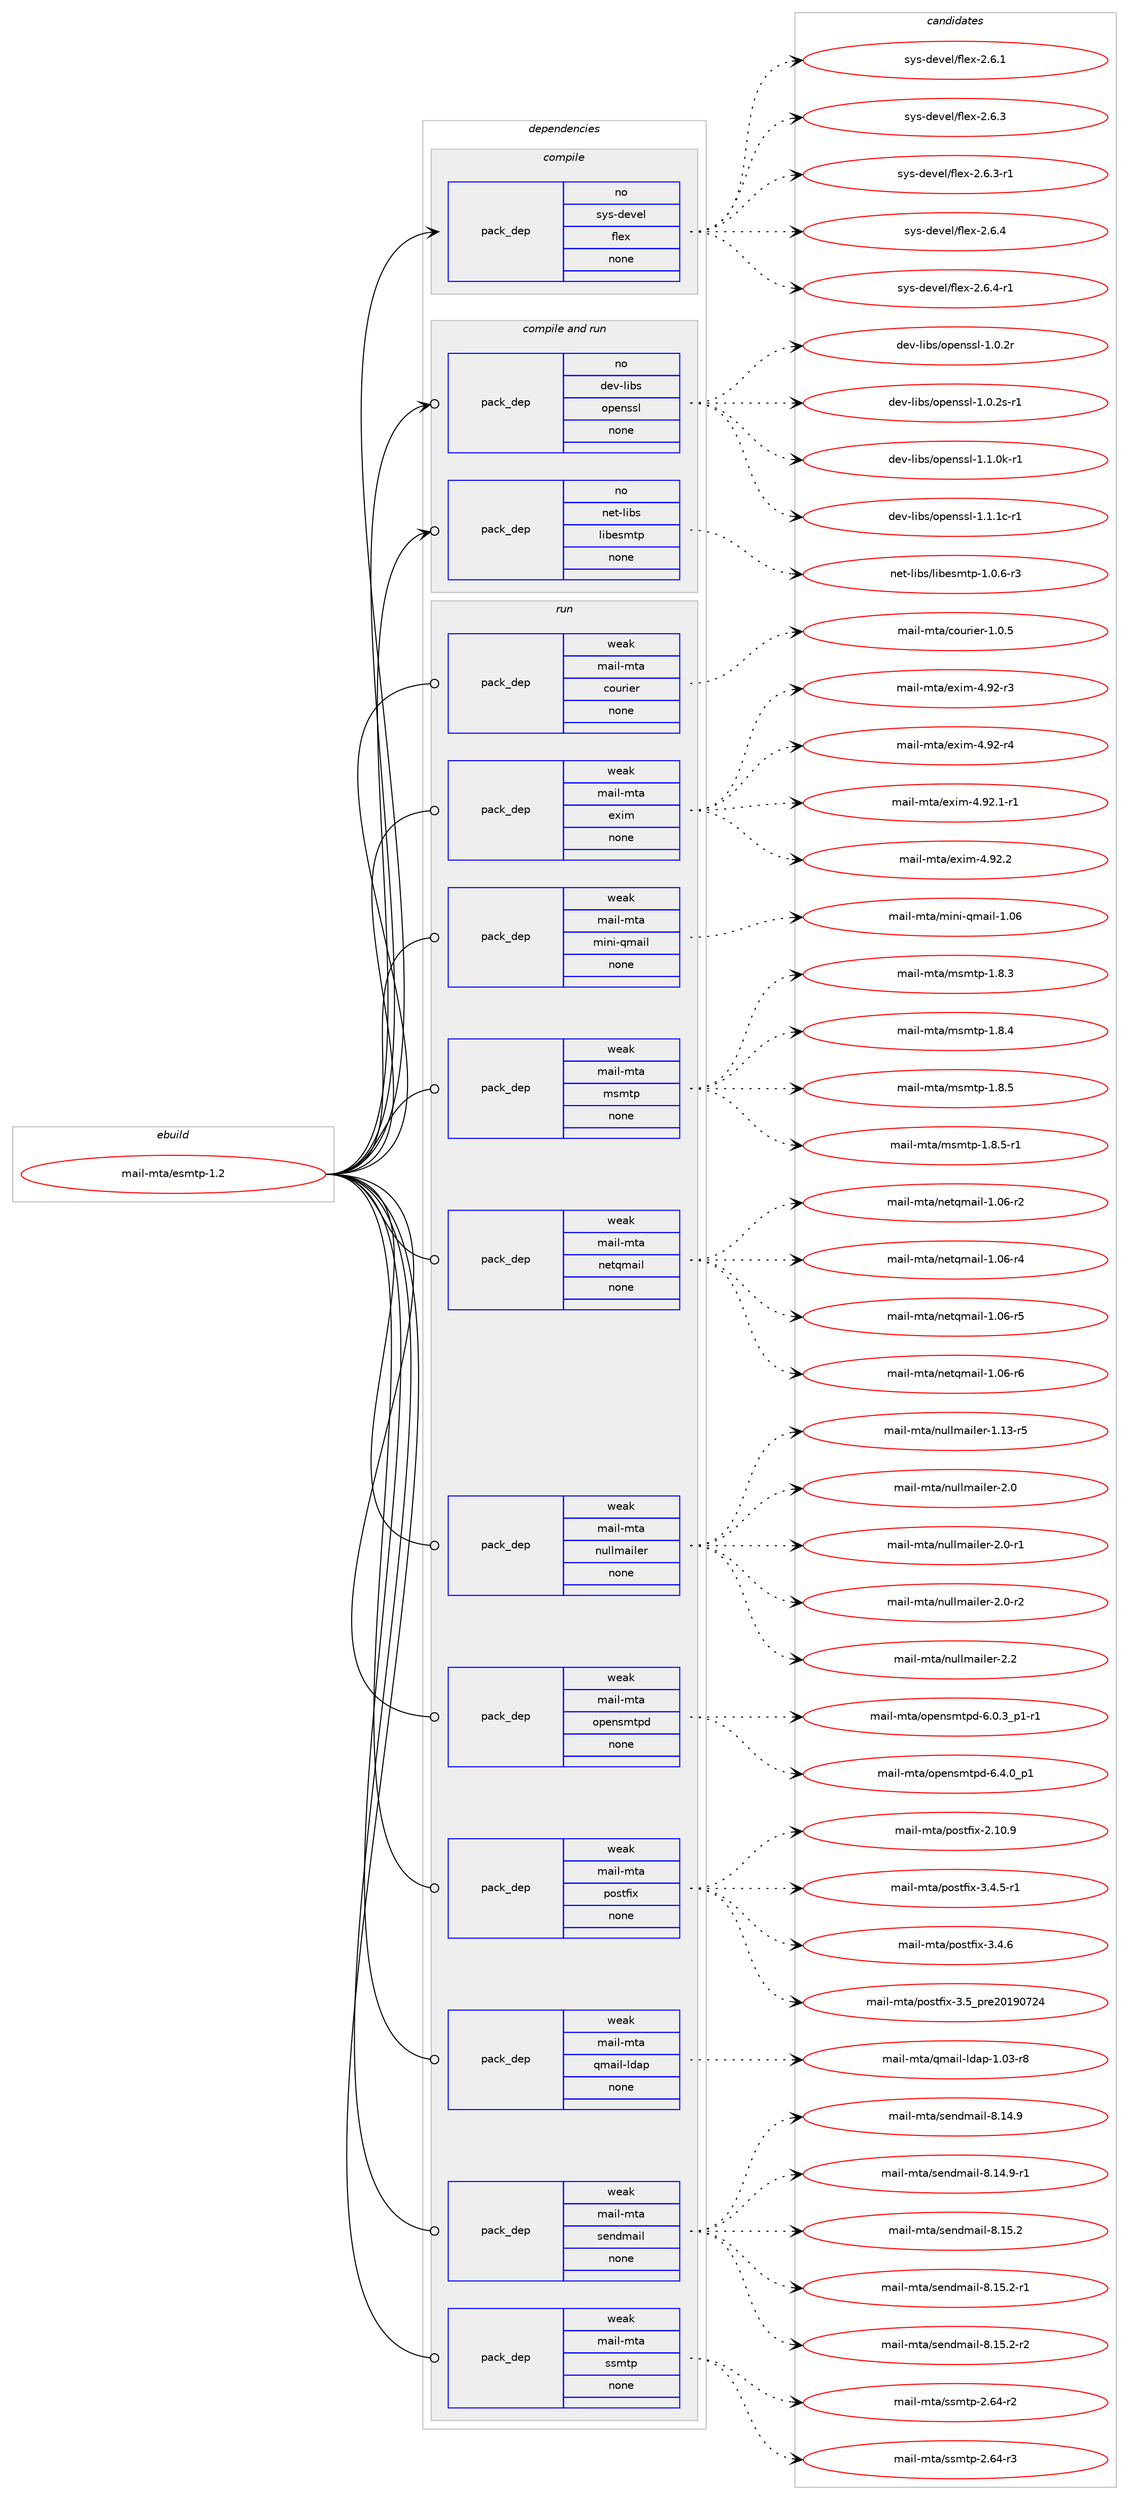 digraph prolog {

# *************
# Graph options
# *************

newrank=true;
concentrate=true;
compound=true;
graph [rankdir=LR,fontname=Helvetica,fontsize=10,ranksep=1.5];#, ranksep=2.5, nodesep=0.2];
edge  [arrowhead=vee];
node  [fontname=Helvetica,fontsize=10];

# **********
# The ebuild
# **********

subgraph cluster_leftcol {
color=gray;
rank=same;
label=<<i>ebuild</i>>;
id [label="mail-mta/esmtp-1.2", color=red, width=4, href="../mail-mta/esmtp-1.2.svg"];
}

# ****************
# The dependencies
# ****************

subgraph cluster_midcol {
color=gray;
label=<<i>dependencies</i>>;
subgraph cluster_compile {
fillcolor="#eeeeee";
style=filled;
label=<<i>compile</i>>;
subgraph pack218 {
dependency230 [label=<<TABLE BORDER="0" CELLBORDER="1" CELLSPACING="0" CELLPADDING="4" WIDTH="220"><TR><TD ROWSPAN="6" CELLPADDING="30">pack_dep</TD></TR><TR><TD WIDTH="110">no</TD></TR><TR><TD>sys-devel</TD></TR><TR><TD>flex</TD></TR><TR><TD>none</TD></TR><TR><TD></TD></TR></TABLE>>, shape=none, color=blue];
}
id:e -> dependency230:w [weight=20,style="solid",arrowhead="vee"];
}
subgraph cluster_compileandrun {
fillcolor="#eeeeee";
style=filled;
label=<<i>compile and run</i>>;
subgraph pack219 {
dependency231 [label=<<TABLE BORDER="0" CELLBORDER="1" CELLSPACING="0" CELLPADDING="4" WIDTH="220"><TR><TD ROWSPAN="6" CELLPADDING="30">pack_dep</TD></TR><TR><TD WIDTH="110">no</TD></TR><TR><TD>dev-libs</TD></TR><TR><TD>openssl</TD></TR><TR><TD>none</TD></TR><TR><TD></TD></TR></TABLE>>, shape=none, color=blue];
}
id:e -> dependency231:w [weight=20,style="solid",arrowhead="odotvee"];
subgraph pack220 {
dependency232 [label=<<TABLE BORDER="0" CELLBORDER="1" CELLSPACING="0" CELLPADDING="4" WIDTH="220"><TR><TD ROWSPAN="6" CELLPADDING="30">pack_dep</TD></TR><TR><TD WIDTH="110">no</TD></TR><TR><TD>net-libs</TD></TR><TR><TD>libesmtp</TD></TR><TR><TD>none</TD></TR><TR><TD></TD></TR></TABLE>>, shape=none, color=blue];
}
id:e -> dependency232:w [weight=20,style="solid",arrowhead="odotvee"];
}
subgraph cluster_run {
fillcolor="#eeeeee";
style=filled;
label=<<i>run</i>>;
subgraph pack221 {
dependency233 [label=<<TABLE BORDER="0" CELLBORDER="1" CELLSPACING="0" CELLPADDING="4" WIDTH="220"><TR><TD ROWSPAN="6" CELLPADDING="30">pack_dep</TD></TR><TR><TD WIDTH="110">weak</TD></TR><TR><TD>mail-mta</TD></TR><TR><TD>courier</TD></TR><TR><TD>none</TD></TR><TR><TD></TD></TR></TABLE>>, shape=none, color=blue];
}
id:e -> dependency233:w [weight=20,style="solid",arrowhead="odot"];
subgraph pack222 {
dependency234 [label=<<TABLE BORDER="0" CELLBORDER="1" CELLSPACING="0" CELLPADDING="4" WIDTH="220"><TR><TD ROWSPAN="6" CELLPADDING="30">pack_dep</TD></TR><TR><TD WIDTH="110">weak</TD></TR><TR><TD>mail-mta</TD></TR><TR><TD>exim</TD></TR><TR><TD>none</TD></TR><TR><TD></TD></TR></TABLE>>, shape=none, color=blue];
}
id:e -> dependency234:w [weight=20,style="solid",arrowhead="odot"];
subgraph pack223 {
dependency235 [label=<<TABLE BORDER="0" CELLBORDER="1" CELLSPACING="0" CELLPADDING="4" WIDTH="220"><TR><TD ROWSPAN="6" CELLPADDING="30">pack_dep</TD></TR><TR><TD WIDTH="110">weak</TD></TR><TR><TD>mail-mta</TD></TR><TR><TD>mini-qmail</TD></TR><TR><TD>none</TD></TR><TR><TD></TD></TR></TABLE>>, shape=none, color=blue];
}
id:e -> dependency235:w [weight=20,style="solid",arrowhead="odot"];
subgraph pack224 {
dependency236 [label=<<TABLE BORDER="0" CELLBORDER="1" CELLSPACING="0" CELLPADDING="4" WIDTH="220"><TR><TD ROWSPAN="6" CELLPADDING="30">pack_dep</TD></TR><TR><TD WIDTH="110">weak</TD></TR><TR><TD>mail-mta</TD></TR><TR><TD>msmtp</TD></TR><TR><TD>none</TD></TR><TR><TD></TD></TR></TABLE>>, shape=none, color=blue];
}
id:e -> dependency236:w [weight=20,style="solid",arrowhead="odot"];
subgraph pack225 {
dependency237 [label=<<TABLE BORDER="0" CELLBORDER="1" CELLSPACING="0" CELLPADDING="4" WIDTH="220"><TR><TD ROWSPAN="6" CELLPADDING="30">pack_dep</TD></TR><TR><TD WIDTH="110">weak</TD></TR><TR><TD>mail-mta</TD></TR><TR><TD>netqmail</TD></TR><TR><TD>none</TD></TR><TR><TD></TD></TR></TABLE>>, shape=none, color=blue];
}
id:e -> dependency237:w [weight=20,style="solid",arrowhead="odot"];
subgraph pack226 {
dependency238 [label=<<TABLE BORDER="0" CELLBORDER="1" CELLSPACING="0" CELLPADDING="4" WIDTH="220"><TR><TD ROWSPAN="6" CELLPADDING="30">pack_dep</TD></TR><TR><TD WIDTH="110">weak</TD></TR><TR><TD>mail-mta</TD></TR><TR><TD>nullmailer</TD></TR><TR><TD>none</TD></TR><TR><TD></TD></TR></TABLE>>, shape=none, color=blue];
}
id:e -> dependency238:w [weight=20,style="solid",arrowhead="odot"];
subgraph pack227 {
dependency239 [label=<<TABLE BORDER="0" CELLBORDER="1" CELLSPACING="0" CELLPADDING="4" WIDTH="220"><TR><TD ROWSPAN="6" CELLPADDING="30">pack_dep</TD></TR><TR><TD WIDTH="110">weak</TD></TR><TR><TD>mail-mta</TD></TR><TR><TD>opensmtpd</TD></TR><TR><TD>none</TD></TR><TR><TD></TD></TR></TABLE>>, shape=none, color=blue];
}
id:e -> dependency239:w [weight=20,style="solid",arrowhead="odot"];
subgraph pack228 {
dependency240 [label=<<TABLE BORDER="0" CELLBORDER="1" CELLSPACING="0" CELLPADDING="4" WIDTH="220"><TR><TD ROWSPAN="6" CELLPADDING="30">pack_dep</TD></TR><TR><TD WIDTH="110">weak</TD></TR><TR><TD>mail-mta</TD></TR><TR><TD>postfix</TD></TR><TR><TD>none</TD></TR><TR><TD></TD></TR></TABLE>>, shape=none, color=blue];
}
id:e -> dependency240:w [weight=20,style="solid",arrowhead="odot"];
subgraph pack229 {
dependency241 [label=<<TABLE BORDER="0" CELLBORDER="1" CELLSPACING="0" CELLPADDING="4" WIDTH="220"><TR><TD ROWSPAN="6" CELLPADDING="30">pack_dep</TD></TR><TR><TD WIDTH="110">weak</TD></TR><TR><TD>mail-mta</TD></TR><TR><TD>qmail-ldap</TD></TR><TR><TD>none</TD></TR><TR><TD></TD></TR></TABLE>>, shape=none, color=blue];
}
id:e -> dependency241:w [weight=20,style="solid",arrowhead="odot"];
subgraph pack230 {
dependency242 [label=<<TABLE BORDER="0" CELLBORDER="1" CELLSPACING="0" CELLPADDING="4" WIDTH="220"><TR><TD ROWSPAN="6" CELLPADDING="30">pack_dep</TD></TR><TR><TD WIDTH="110">weak</TD></TR><TR><TD>mail-mta</TD></TR><TR><TD>sendmail</TD></TR><TR><TD>none</TD></TR><TR><TD></TD></TR></TABLE>>, shape=none, color=blue];
}
id:e -> dependency242:w [weight=20,style="solid",arrowhead="odot"];
subgraph pack231 {
dependency243 [label=<<TABLE BORDER="0" CELLBORDER="1" CELLSPACING="0" CELLPADDING="4" WIDTH="220"><TR><TD ROWSPAN="6" CELLPADDING="30">pack_dep</TD></TR><TR><TD WIDTH="110">weak</TD></TR><TR><TD>mail-mta</TD></TR><TR><TD>ssmtp</TD></TR><TR><TD>none</TD></TR><TR><TD></TD></TR></TABLE>>, shape=none, color=blue];
}
id:e -> dependency243:w [weight=20,style="solid",arrowhead="odot"];
}
}

# **************
# The candidates
# **************

subgraph cluster_choices {
rank=same;
color=gray;
label=<<i>candidates</i>>;

subgraph choice218 {
color=black;
nodesep=1;
choice1151211154510010111810110847102108101120455046544649 [label="sys-devel/flex-2.6.1", color=red, width=4,href="../sys-devel/flex-2.6.1.svg"];
choice1151211154510010111810110847102108101120455046544651 [label="sys-devel/flex-2.6.3", color=red, width=4,href="../sys-devel/flex-2.6.3.svg"];
choice11512111545100101118101108471021081011204550465446514511449 [label="sys-devel/flex-2.6.3-r1", color=red, width=4,href="../sys-devel/flex-2.6.3-r1.svg"];
choice1151211154510010111810110847102108101120455046544652 [label="sys-devel/flex-2.6.4", color=red, width=4,href="../sys-devel/flex-2.6.4.svg"];
choice11512111545100101118101108471021081011204550465446524511449 [label="sys-devel/flex-2.6.4-r1", color=red, width=4,href="../sys-devel/flex-2.6.4-r1.svg"];
dependency230:e -> choice1151211154510010111810110847102108101120455046544649:w [style=dotted,weight="100"];
dependency230:e -> choice1151211154510010111810110847102108101120455046544651:w [style=dotted,weight="100"];
dependency230:e -> choice11512111545100101118101108471021081011204550465446514511449:w [style=dotted,weight="100"];
dependency230:e -> choice1151211154510010111810110847102108101120455046544652:w [style=dotted,weight="100"];
dependency230:e -> choice11512111545100101118101108471021081011204550465446524511449:w [style=dotted,weight="100"];
}
subgraph choice219 {
color=black;
nodesep=1;
choice100101118451081059811547111112101110115115108454946484650114 [label="dev-libs/openssl-1.0.2r", color=red, width=4,href="../dev-libs/openssl-1.0.2r.svg"];
choice1001011184510810598115471111121011101151151084549464846501154511449 [label="dev-libs/openssl-1.0.2s-r1", color=red, width=4,href="../dev-libs/openssl-1.0.2s-r1.svg"];
choice1001011184510810598115471111121011101151151084549464946481074511449 [label="dev-libs/openssl-1.1.0k-r1", color=red, width=4,href="../dev-libs/openssl-1.1.0k-r1.svg"];
choice100101118451081059811547111112101110115115108454946494649994511449 [label="dev-libs/openssl-1.1.1c-r1", color=red, width=4,href="../dev-libs/openssl-1.1.1c-r1.svg"];
dependency231:e -> choice100101118451081059811547111112101110115115108454946484650114:w [style=dotted,weight="100"];
dependency231:e -> choice1001011184510810598115471111121011101151151084549464846501154511449:w [style=dotted,weight="100"];
dependency231:e -> choice1001011184510810598115471111121011101151151084549464946481074511449:w [style=dotted,weight="100"];
dependency231:e -> choice100101118451081059811547111112101110115115108454946494649994511449:w [style=dotted,weight="100"];
}
subgraph choice220 {
color=black;
nodesep=1;
choice110101116451081059811547108105981011151091161124549464846544511451 [label="net-libs/libesmtp-1.0.6-r3", color=red, width=4,href="../net-libs/libesmtp-1.0.6-r3.svg"];
dependency232:e -> choice110101116451081059811547108105981011151091161124549464846544511451:w [style=dotted,weight="100"];
}
subgraph choice221 {
color=black;
nodesep=1;
choice1099710510845109116974799111117114105101114454946484653 [label="mail-mta/courier-1.0.5", color=red, width=4,href="../mail-mta/courier-1.0.5.svg"];
dependency233:e -> choice1099710510845109116974799111117114105101114454946484653:w [style=dotted,weight="100"];
}
subgraph choice222 {
color=black;
nodesep=1;
choice1099710510845109116974710112010510945524657504511451 [label="mail-mta/exim-4.92-r3", color=red, width=4,href="../mail-mta/exim-4.92-r3.svg"];
choice1099710510845109116974710112010510945524657504511452 [label="mail-mta/exim-4.92-r4", color=red, width=4,href="../mail-mta/exim-4.92-r4.svg"];
choice10997105108451091169747101120105109455246575046494511449 [label="mail-mta/exim-4.92.1-r1", color=red, width=4,href="../mail-mta/exim-4.92.1-r1.svg"];
choice1099710510845109116974710112010510945524657504650 [label="mail-mta/exim-4.92.2", color=red, width=4,href="../mail-mta/exim-4.92.2.svg"];
dependency234:e -> choice1099710510845109116974710112010510945524657504511451:w [style=dotted,weight="100"];
dependency234:e -> choice1099710510845109116974710112010510945524657504511452:w [style=dotted,weight="100"];
dependency234:e -> choice10997105108451091169747101120105109455246575046494511449:w [style=dotted,weight="100"];
dependency234:e -> choice1099710510845109116974710112010510945524657504650:w [style=dotted,weight="100"];
}
subgraph choice223 {
color=black;
nodesep=1;
choice1099710510845109116974710910511010545113109971051084549464854 [label="mail-mta/mini-qmail-1.06", color=red, width=4,href="../mail-mta/mini-qmail-1.06.svg"];
dependency235:e -> choice1099710510845109116974710910511010545113109971051084549464854:w [style=dotted,weight="100"];
}
subgraph choice224 {
color=black;
nodesep=1;
choice10997105108451091169747109115109116112454946564651 [label="mail-mta/msmtp-1.8.3", color=red, width=4,href="../mail-mta/msmtp-1.8.3.svg"];
choice10997105108451091169747109115109116112454946564652 [label="mail-mta/msmtp-1.8.4", color=red, width=4,href="../mail-mta/msmtp-1.8.4.svg"];
choice10997105108451091169747109115109116112454946564653 [label="mail-mta/msmtp-1.8.5", color=red, width=4,href="../mail-mta/msmtp-1.8.5.svg"];
choice109971051084510911697471091151091161124549465646534511449 [label="mail-mta/msmtp-1.8.5-r1", color=red, width=4,href="../mail-mta/msmtp-1.8.5-r1.svg"];
dependency236:e -> choice10997105108451091169747109115109116112454946564651:w [style=dotted,weight="100"];
dependency236:e -> choice10997105108451091169747109115109116112454946564652:w [style=dotted,weight="100"];
dependency236:e -> choice10997105108451091169747109115109116112454946564653:w [style=dotted,weight="100"];
dependency236:e -> choice109971051084510911697471091151091161124549465646534511449:w [style=dotted,weight="100"];
}
subgraph choice225 {
color=black;
nodesep=1;
choice109971051084510911697471101011161131099710510845494648544511450 [label="mail-mta/netqmail-1.06-r2", color=red, width=4,href="../mail-mta/netqmail-1.06-r2.svg"];
choice109971051084510911697471101011161131099710510845494648544511452 [label="mail-mta/netqmail-1.06-r4", color=red, width=4,href="../mail-mta/netqmail-1.06-r4.svg"];
choice109971051084510911697471101011161131099710510845494648544511453 [label="mail-mta/netqmail-1.06-r5", color=red, width=4,href="../mail-mta/netqmail-1.06-r5.svg"];
choice109971051084510911697471101011161131099710510845494648544511454 [label="mail-mta/netqmail-1.06-r6", color=red, width=4,href="../mail-mta/netqmail-1.06-r6.svg"];
dependency237:e -> choice109971051084510911697471101011161131099710510845494648544511450:w [style=dotted,weight="100"];
dependency237:e -> choice109971051084510911697471101011161131099710510845494648544511452:w [style=dotted,weight="100"];
dependency237:e -> choice109971051084510911697471101011161131099710510845494648544511453:w [style=dotted,weight="100"];
dependency237:e -> choice109971051084510911697471101011161131099710510845494648544511454:w [style=dotted,weight="100"];
}
subgraph choice226 {
color=black;
nodesep=1;
choice109971051084510911697471101171081081099710510810111445494649514511453 [label="mail-mta/nullmailer-1.13-r5", color=red, width=4,href="../mail-mta/nullmailer-1.13-r5.svg"];
choice109971051084510911697471101171081081099710510810111445504648 [label="mail-mta/nullmailer-2.0", color=red, width=4,href="../mail-mta/nullmailer-2.0.svg"];
choice1099710510845109116974711011710810810997105108101114455046484511449 [label="mail-mta/nullmailer-2.0-r1", color=red, width=4,href="../mail-mta/nullmailer-2.0-r1.svg"];
choice1099710510845109116974711011710810810997105108101114455046484511450 [label="mail-mta/nullmailer-2.0-r2", color=red, width=4,href="../mail-mta/nullmailer-2.0-r2.svg"];
choice109971051084510911697471101171081081099710510810111445504650 [label="mail-mta/nullmailer-2.2", color=red, width=4,href="../mail-mta/nullmailer-2.2.svg"];
dependency238:e -> choice109971051084510911697471101171081081099710510810111445494649514511453:w [style=dotted,weight="100"];
dependency238:e -> choice109971051084510911697471101171081081099710510810111445504648:w [style=dotted,weight="100"];
dependency238:e -> choice1099710510845109116974711011710810810997105108101114455046484511449:w [style=dotted,weight="100"];
dependency238:e -> choice1099710510845109116974711011710810810997105108101114455046484511450:w [style=dotted,weight="100"];
dependency238:e -> choice109971051084510911697471101171081081099710510810111445504650:w [style=dotted,weight="100"];
}
subgraph choice227 {
color=black;
nodesep=1;
choice1099710510845109116974711111210111011510911611210045544648465195112494511449 [label="mail-mta/opensmtpd-6.0.3_p1-r1", color=red, width=4,href="../mail-mta/opensmtpd-6.0.3_p1-r1.svg"];
choice109971051084510911697471111121011101151091161121004554465246489511249 [label="mail-mta/opensmtpd-6.4.0_p1", color=red, width=4,href="../mail-mta/opensmtpd-6.4.0_p1.svg"];
dependency239:e -> choice1099710510845109116974711111210111011510911611210045544648465195112494511449:w [style=dotted,weight="100"];
dependency239:e -> choice109971051084510911697471111121011101151091161121004554465246489511249:w [style=dotted,weight="100"];
}
subgraph choice228 {
color=black;
nodesep=1;
choice1099710510845109116974711211111511610210512045504649484657 [label="mail-mta/postfix-2.10.9", color=red, width=4,href="../mail-mta/postfix-2.10.9.svg"];
choice109971051084510911697471121111151161021051204551465246534511449 [label="mail-mta/postfix-3.4.5-r1", color=red, width=4,href="../mail-mta/postfix-3.4.5-r1.svg"];
choice10997105108451091169747112111115116102105120455146524654 [label="mail-mta/postfix-3.4.6", color=red, width=4,href="../mail-mta/postfix-3.4.6.svg"];
choice1099710510845109116974711211111511610210512045514653951121141015048495748555052 [label="mail-mta/postfix-3.5_pre20190724", color=red, width=4,href="../mail-mta/postfix-3.5_pre20190724.svg"];
dependency240:e -> choice1099710510845109116974711211111511610210512045504649484657:w [style=dotted,weight="100"];
dependency240:e -> choice109971051084510911697471121111151161021051204551465246534511449:w [style=dotted,weight="100"];
dependency240:e -> choice10997105108451091169747112111115116102105120455146524654:w [style=dotted,weight="100"];
dependency240:e -> choice1099710510845109116974711211111511610210512045514653951121141015048495748555052:w [style=dotted,weight="100"];
}
subgraph choice229 {
color=black;
nodesep=1;
choice1099710510845109116974711310997105108451081009711245494648514511456 [label="mail-mta/qmail-ldap-1.03-r8", color=red, width=4,href="../mail-mta/qmail-ldap-1.03-r8.svg"];
dependency241:e -> choice1099710510845109116974711310997105108451081009711245494648514511456:w [style=dotted,weight="100"];
}
subgraph choice230 {
color=black;
nodesep=1;
choice109971051084510911697471151011101001099710510845564649524657 [label="mail-mta/sendmail-8.14.9", color=red, width=4,href="../mail-mta/sendmail-8.14.9.svg"];
choice1099710510845109116974711510111010010997105108455646495246574511449 [label="mail-mta/sendmail-8.14.9-r1", color=red, width=4,href="../mail-mta/sendmail-8.14.9-r1.svg"];
choice109971051084510911697471151011101001099710510845564649534650 [label="mail-mta/sendmail-8.15.2", color=red, width=4,href="../mail-mta/sendmail-8.15.2.svg"];
choice1099710510845109116974711510111010010997105108455646495346504511449 [label="mail-mta/sendmail-8.15.2-r1", color=red, width=4,href="../mail-mta/sendmail-8.15.2-r1.svg"];
choice1099710510845109116974711510111010010997105108455646495346504511450 [label="mail-mta/sendmail-8.15.2-r2", color=red, width=4,href="../mail-mta/sendmail-8.15.2-r2.svg"];
dependency242:e -> choice109971051084510911697471151011101001099710510845564649524657:w [style=dotted,weight="100"];
dependency242:e -> choice1099710510845109116974711510111010010997105108455646495246574511449:w [style=dotted,weight="100"];
dependency242:e -> choice109971051084510911697471151011101001099710510845564649534650:w [style=dotted,weight="100"];
dependency242:e -> choice1099710510845109116974711510111010010997105108455646495346504511449:w [style=dotted,weight="100"];
dependency242:e -> choice1099710510845109116974711510111010010997105108455646495346504511450:w [style=dotted,weight="100"];
}
subgraph choice231 {
color=black;
nodesep=1;
choice1099710510845109116974711511510911611245504654524511450 [label="mail-mta/ssmtp-2.64-r2", color=red, width=4,href="../mail-mta/ssmtp-2.64-r2.svg"];
choice1099710510845109116974711511510911611245504654524511451 [label="mail-mta/ssmtp-2.64-r3", color=red, width=4,href="../mail-mta/ssmtp-2.64-r3.svg"];
dependency243:e -> choice1099710510845109116974711511510911611245504654524511450:w [style=dotted,weight="100"];
dependency243:e -> choice1099710510845109116974711511510911611245504654524511451:w [style=dotted,weight="100"];
}
}

}
